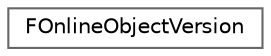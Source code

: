 digraph "Graphical Class Hierarchy"
{
 // INTERACTIVE_SVG=YES
 // LATEX_PDF_SIZE
  bgcolor="transparent";
  edge [fontname=Helvetica,fontsize=10,labelfontname=Helvetica,labelfontsize=10];
  node [fontname=Helvetica,fontsize=10,shape=box,height=0.2,width=0.4];
  rankdir="LR";
  Node0 [id="Node000000",label="FOnlineObjectVersion",height=0.2,width=0.4,color="grey40", fillcolor="white", style="filled",URL="$d2/dd4/structFOnlineObjectVersion.html",tooltip=" "];
}
